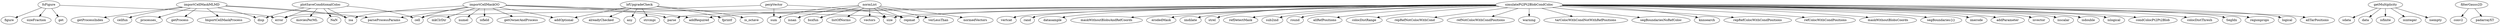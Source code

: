 strict digraph "" {
	plotSaveConditionalColoc -> cell;
	plotSaveConditionalColoc -> error;
	plotSaveConditionalColoc -> moviesPerML;
	plotSaveConditionalColoc -> isa;
	plotSaveConditionalColoc -> NaN;
	plotSaveConditionalColoc -> disp;
	getMultiplicity -> sdata;
	getMultiplicity -> data;
	getMultiplicity -> isfinite;
	getMultiplicity -> isinteger;
	getMultiplicity -> isempty;
	filterGauss2D -> conv2;
	filterGauss2D -> padarrayXT;
	perpVector -> error;
	perpVector -> repmat;
	perpVector -> sum;
	importCellMaskMLMD -> isa;
	importCellMaskMLMD -> disp;
	importCellMaskMLMD -> cellfun;
	importCellMaskMLMD -> processes_;
	importCellMaskMLMD -> parseProcessParams;
	importCellMaskMLMD -> getProcess;
	importCellMaskMLMD -> ImportCellMaskProcess;
	importCellMaskMLMD -> getProcessIndex;
	simulatePt2Pt2BlobCondColoc -> cell;
	simulatePt2Pt2BlobCondColoc -> repmat;
	simulatePt2Pt2BlobCondColoc -> condColocPt2Pt2Blob;
	simulatePt2Pt2BlobCondColoc -> colocDistThresh;
	simulatePt2Pt2BlobCondColoc -> SegIdx;
	simulatePt2Pt2BlobCondColoc -> regionprops;
	simulatePt2Pt2BlobCondColoc -> logical;
	simulatePt2Pt2BlobCondColoc -> allTarPositions;
	simulatePt2Pt2BlobCondColoc -> vertcat;
	simulatePt2Pt2BlobCondColoc -> rand;
	simulatePt2Pt2BlobCondColoc -> size;
	simulatePt2Pt2BlobCondColoc -> datasample;
	simulatePt2Pt2BlobCondColoc -> maskWithoutBlobsAndRefCoords;
	simulatePt2Pt2BlobCondColoc -> erodedMask;
	simulatePt2Pt2BlobCondColoc -> imdilate;
	simulatePt2Pt2BlobCondColoc -> strel;
	simulatePt2Pt2BlobCondColoc -> refDetectMask;
	simulatePt2Pt2BlobCondColoc -> sub2ind;
	simulatePt2Pt2BlobCondColoc -> round;
	simulatePt2Pt2BlobCondColoc -> allRefPositions;
	simulatePt2Pt2BlobCondColoc -> colocDistRange;
	simulatePt2Pt2BlobCondColoc -> repRefNotColocWithCond;
	simulatePt2Pt2BlobCondColoc -> refNotColocWithCondPositions;
	simulatePt2Pt2BlobCondColoc -> warning;
	simulatePt2Pt2BlobCondColoc -> tarColocWithCondNotWithRefPositions;
	simulatePt2Pt2BlobCondColoc -> segBoundariesNoRefColoc;
	simulatePt2Pt2BlobCondColoc -> knnsearch;
	simulatePt2Pt2BlobCondColoc -> repRefColocWithCondPositions;
	simulatePt2Pt2BlobCondColoc -> refColocWithCondPositions;
	simulatePt2Pt2BlobCondColoc -> maskWithoutBlobsCoords;
	simulatePt2Pt2BlobCondColoc -> "segBoundaries{i}";
	simulatePt2Pt2BlobCondColoc -> imerode;
	simulatePt2Pt2BlobCondColoc -> parse;
	simulatePt2Pt2BlobCondColoc -> addParameter;
	simulatePt2Pt2BlobCondColoc -> addRequired;
	simulatePt2Pt2BlobCondColoc -> isvector;
	simulatePt2Pt2BlobCondColoc -> isscalar;
	simulatePt2Pt2BlobCondColoc -> isdouble;
	simulatePt2Pt2BlobCondColoc -> islogical;
	fsFigure -> error;
	fsFigure -> figure;
	fsFigure -> sizeFraction;
	fsFigure -> get;
	importCellMaskOO -> cell;
	importCellMaskOO -> isa;
	importCellMaskOO -> parseProcessParams;
	importCellMaskOO -> size;
	importCellMaskOO -> parse;
	importCellMaskOO -> addRequired;
	importCellMaskOO -> mkClrDir;
	importCellMaskOO -> numel;
	importCellMaskOO -> isfield;
	importCellMaskOO -> getOwnerAndProcess;
	importCellMaskOO -> addOptional;
	normList -> repmat;
	normList -> sum;
	normList -> size;
	normList -> normedVectors;
	normList -> isnan;
	normList -> bsxfun;
	normList -> listOfNorms;
	normList -> vectors;
	normList -> verLessThan;
	bfUpgradeCheck -> addOptional;
	bfUpgradeCheck -> fprintf;
	bfUpgradeCheck -> is_octave;
	bfUpgradeCheck -> alreadyChecked;
	bfUpgradeCheck -> any;
	bfUpgradeCheck -> strcmpi;
}
